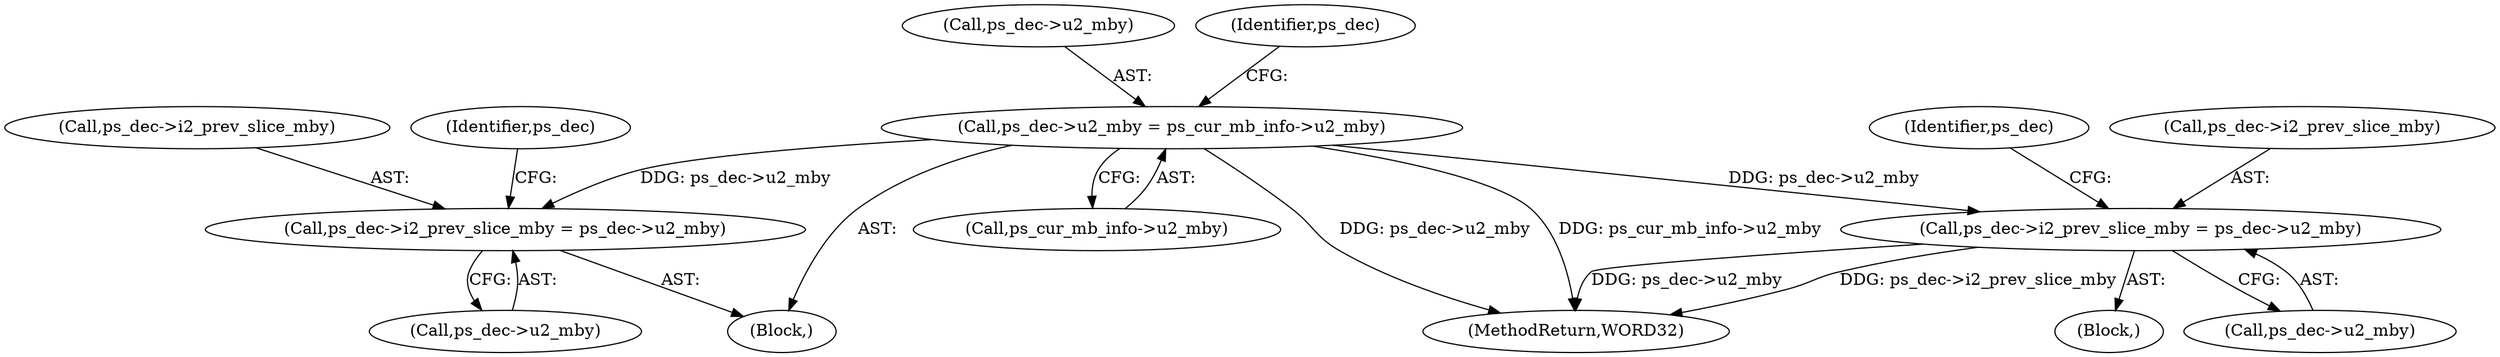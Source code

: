 digraph "0_Android_a78887bcffbc2995cf9ed72e0697acf560875e9e_1@pointer" {
"1000559" [label="(Call,ps_dec->u2_mby = ps_cur_mb_info->u2_mby)"];
"1000726" [label="(Call,ps_dec->i2_prev_slice_mby = ps_dec->u2_mby)"];
"1001323" [label="(Call,ps_dec->i2_prev_slice_mby = ps_dec->u2_mby)"];
"1000726" [label="(Call,ps_dec->i2_prev_slice_mby = ps_dec->u2_mby)"];
"1000727" [label="(Call,ps_dec->i2_prev_slice_mby)"];
"1000560" [label="(Call,ps_dec->u2_mby)"];
"1000559" [label="(Call,ps_dec->u2_mby = ps_cur_mb_info->u2_mby)"];
"1001333" [label="(Identifier,ps_dec)"];
"1001323" [label="(Call,ps_dec->i2_prev_slice_mby = ps_dec->u2_mby)"];
"1000514" [label="(Block,)"];
"1001350" [label="(MethodReturn,WORD32)"];
"1000730" [label="(Call,ps_dec->u2_mby)"];
"1000563" [label="(Call,ps_cur_mb_info->u2_mby)"];
"1000735" [label="(Identifier,ps_dec)"];
"1000136" [label="(Block,)"];
"1001324" [label="(Call,ps_dec->i2_prev_slice_mby)"];
"1001327" [label="(Call,ps_dec->u2_mby)"];
"1000568" [label="(Identifier,ps_dec)"];
"1000559" -> "1000514"  [label="AST: "];
"1000559" -> "1000563"  [label="CFG: "];
"1000560" -> "1000559"  [label="AST: "];
"1000563" -> "1000559"  [label="AST: "];
"1000568" -> "1000559"  [label="CFG: "];
"1000559" -> "1001350"  [label="DDG: ps_dec->u2_mby"];
"1000559" -> "1001350"  [label="DDG: ps_cur_mb_info->u2_mby"];
"1000559" -> "1000726"  [label="DDG: ps_dec->u2_mby"];
"1000559" -> "1001323"  [label="DDG: ps_dec->u2_mby"];
"1000726" -> "1000514"  [label="AST: "];
"1000726" -> "1000730"  [label="CFG: "];
"1000727" -> "1000726"  [label="AST: "];
"1000730" -> "1000726"  [label="AST: "];
"1000735" -> "1000726"  [label="CFG: "];
"1001323" -> "1000136"  [label="AST: "];
"1001323" -> "1001327"  [label="CFG: "];
"1001324" -> "1001323"  [label="AST: "];
"1001327" -> "1001323"  [label="AST: "];
"1001333" -> "1001323"  [label="CFG: "];
"1001323" -> "1001350"  [label="DDG: ps_dec->i2_prev_slice_mby"];
"1001323" -> "1001350"  [label="DDG: ps_dec->u2_mby"];
}
